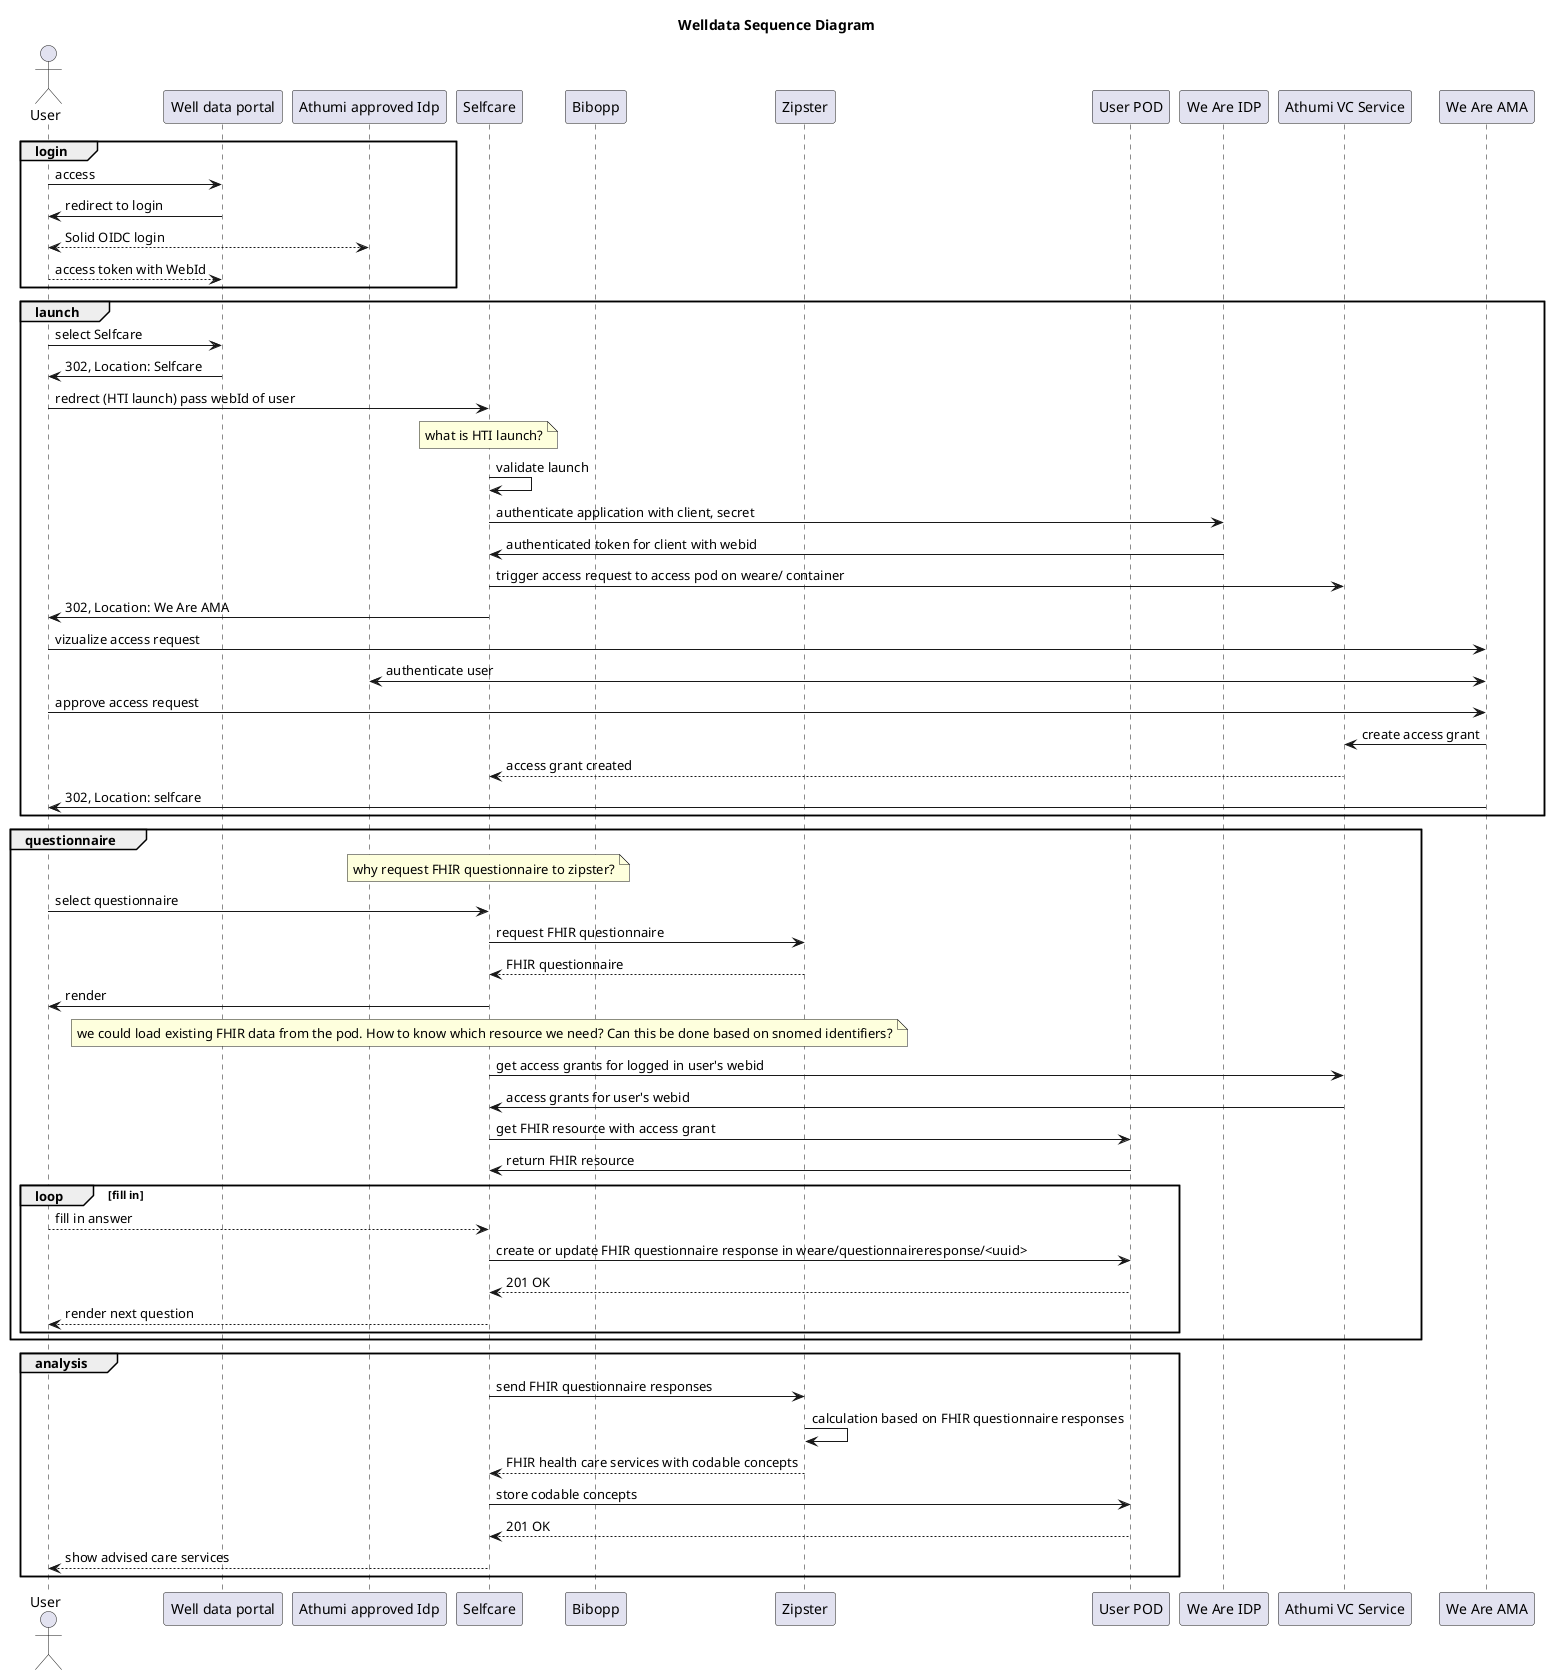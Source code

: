 @startuml
title Welldata Sequence Diagram

actor "User" as user
participant "Well data portal" as portal
participant "Athumi approved Idp" as idp
participant "Selfcare" as selfcare
participant "Bibopp" as bibopp
participant "Zipster" as zipster
participant "User POD" as pod
participant "We Are IDP" as weareidp
participant "Athumi VC Service" as avcs
participant "We Are AMA" as weareama


group login
  user -> portal: access
  portal -> user: redirect to login
  user <--> idp: Solid OIDC login
  user --> portal: access token with WebId
end

group launch
  user -> portal: select Selfcare
  portal -> user: 302, Location: Selfcare
  user -> selfcare: redrect (HTI launch) pass webId of user
  note over selfcare: what is HTI launch?
  selfcare -> selfcare: validate launch

  selfcare -> weareidp: authenticate application with client, secret
  weareidp -> selfcare: authenticated token for client with webid
  selfcare -> avcs: trigger access request to access pod on weare/ container
  selfcare -> user: 302, Location: We Are AMA
  user -> weareama: vizualize access request
  weareama <-> idp: authenticate user
  user -> weareama: approve access request
  weareama -> avcs: create access grant
  avcs --> selfcare: access grant created
  weareama -> user: 302, Location: selfcare
end



group questionnaire
  note over selfcare: why request FHIR questionnaire to zipster?
  user -> selfcare: select questionnaire
  selfcare -> zipster: request FHIR questionnaire
  zipster --> selfcare: FHIR questionnaire
  selfcare -> user: render

  note over selfcare: we could load existing FHIR data from the pod. How to know which resource we need? Can this be done based on snomed identifiers?
  selfcare -> avcs: get access grants for logged in user's webid
  avcs -> selfcare: access grants for user's webid
  selfcare -> pod: get FHIR resource with access grant
  pod -> selfcare: return FHIR resource

  loop fill in
    user --> selfcare: fill in answer
    selfcare -> pod: create or update FHIR questionnaire response in weare/questionnaireresponse/<uuid>
    pod --> selfcare: 201 OK
    selfcare --> user: render next question
  end
end





group analysis
  selfcare -> zipster: send FHIR questionnaire responses
  zipster -> zipster: calculation based on FHIR questionnaire responses
  zipster --> selfcare: FHIR health care services with codable concepts
  selfcare -> pod: store codable concepts
  pod --> selfcare: 201 OK
  selfcare --> user: show advised care services
end
@enduml
